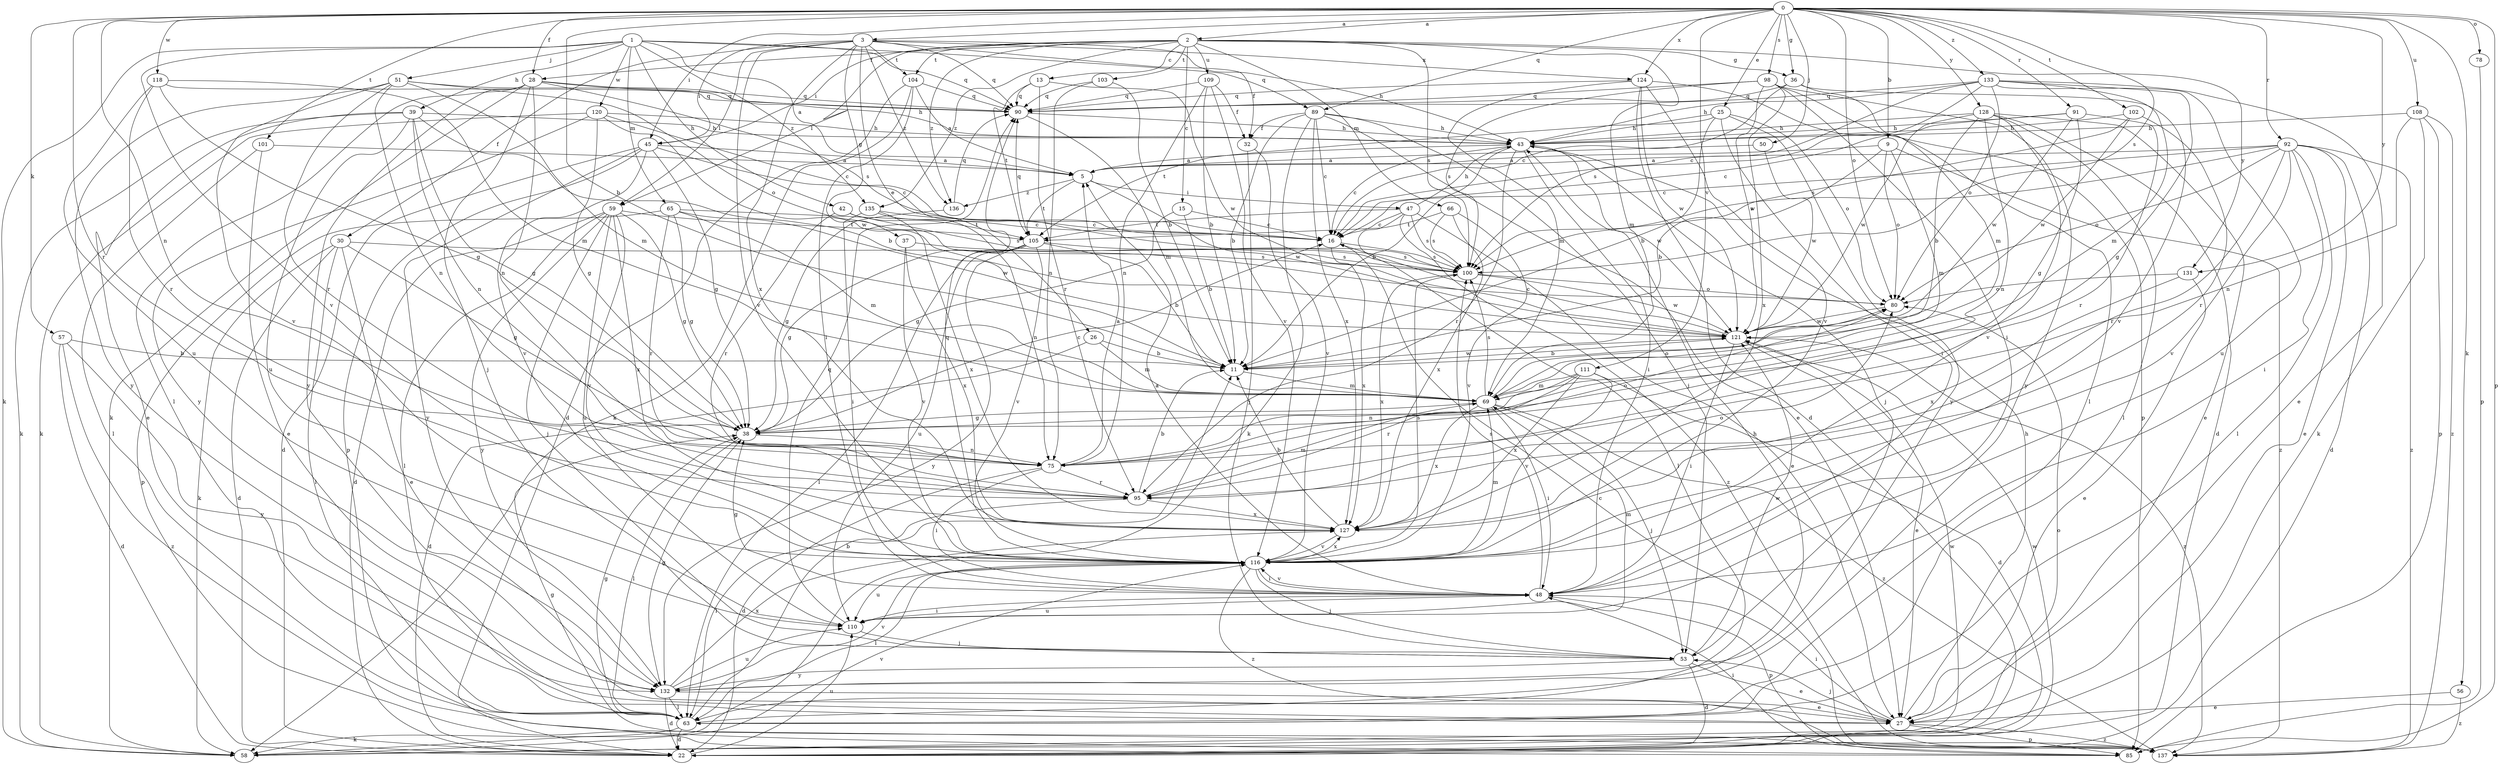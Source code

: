 strict digraph  {
0;
1;
2;
3;
5;
9;
11;
13;
15;
16;
22;
25;
26;
27;
28;
30;
32;
36;
37;
38;
39;
42;
43;
45;
47;
48;
50;
51;
53;
56;
57;
58;
59;
63;
65;
66;
69;
75;
78;
80;
85;
89;
90;
91;
92;
95;
98;
100;
101;
102;
103;
104;
105;
108;
109;
110;
111;
116;
118;
120;
121;
124;
127;
128;
131;
132;
133;
135;
136;
137;
0 -> 2  [label=a];
0 -> 3  [label=a];
0 -> 9  [label=b];
0 -> 11  [label=b];
0 -> 25  [label=e];
0 -> 28  [label=f];
0 -> 36  [label=g];
0 -> 45  [label=i];
0 -> 50  [label=j];
0 -> 56  [label=k];
0 -> 57  [label=k];
0 -> 75  [label=n];
0 -> 78  [label=o];
0 -> 80  [label=o];
0 -> 85  [label=p];
0 -> 89  [label=q];
0 -> 91  [label=r];
0 -> 92  [label=r];
0 -> 95  [label=r];
0 -> 98  [label=s];
0 -> 100  [label=s];
0 -> 101  [label=t];
0 -> 102  [label=t];
0 -> 108  [label=u];
0 -> 111  [label=v];
0 -> 118  [label=w];
0 -> 124  [label=x];
0 -> 128  [label=y];
0 -> 131  [label=y];
0 -> 133  [label=z];
1 -> 5  [label=a];
1 -> 39  [label=h];
1 -> 42  [label=h];
1 -> 51  [label=j];
1 -> 58  [label=k];
1 -> 65  [label=m];
1 -> 89  [label=q];
1 -> 90  [label=q];
1 -> 116  [label=v];
1 -> 120  [label=w];
1 -> 135  [label=z];
2 -> 13  [label=c];
2 -> 15  [label=c];
2 -> 28  [label=f];
2 -> 36  [label=g];
2 -> 45  [label=i];
2 -> 59  [label=l];
2 -> 66  [label=m];
2 -> 69  [label=m];
2 -> 100  [label=s];
2 -> 103  [label=t];
2 -> 104  [label=t];
2 -> 109  [label=u];
2 -> 131  [label=y];
2 -> 135  [label=z];
2 -> 136  [label=z];
3 -> 26  [label=e];
3 -> 30  [label=f];
3 -> 32  [label=f];
3 -> 37  [label=g];
3 -> 43  [label=h];
3 -> 45  [label=i];
3 -> 59  [label=l];
3 -> 90  [label=q];
3 -> 104  [label=t];
3 -> 116  [label=v];
3 -> 124  [label=x];
3 -> 127  [label=x];
3 -> 136  [label=z];
5 -> 47  [label=i];
5 -> 105  [label=t];
5 -> 121  [label=w];
5 -> 136  [label=z];
9 -> 5  [label=a];
9 -> 11  [label=b];
9 -> 69  [label=m];
9 -> 80  [label=o];
9 -> 137  [label=z];
11 -> 69  [label=m];
11 -> 121  [label=w];
13 -> 90  [label=q];
13 -> 95  [label=r];
13 -> 105  [label=t];
13 -> 121  [label=w];
15 -> 11  [label=b];
15 -> 16  [label=c];
15 -> 38  [label=g];
16 -> 100  [label=s];
16 -> 127  [label=x];
22 -> 110  [label=u];
22 -> 121  [label=w];
25 -> 11  [label=b];
25 -> 43  [label=h];
25 -> 48  [label=i];
25 -> 80  [label=o];
25 -> 105  [label=t];
25 -> 132  [label=y];
26 -> 11  [label=b];
26 -> 22  [label=d];
26 -> 69  [label=m];
27 -> 43  [label=h];
27 -> 48  [label=i];
27 -> 53  [label=j];
27 -> 85  [label=p];
27 -> 137  [label=z];
28 -> 43  [label=h];
28 -> 53  [label=j];
28 -> 58  [label=k];
28 -> 63  [label=l];
28 -> 75  [label=n];
28 -> 90  [label=q];
28 -> 100  [label=s];
28 -> 132  [label=y];
30 -> 22  [label=d];
30 -> 27  [label=e];
30 -> 38  [label=g];
30 -> 58  [label=k];
30 -> 63  [label=l];
30 -> 100  [label=s];
32 -> 53  [label=j];
32 -> 116  [label=v];
36 -> 16  [label=c];
36 -> 69  [label=m];
36 -> 90  [label=q];
36 -> 116  [label=v];
37 -> 100  [label=s];
37 -> 116  [label=v];
37 -> 127  [label=x];
38 -> 16  [label=c];
38 -> 63  [label=l];
38 -> 75  [label=n];
39 -> 11  [label=b];
39 -> 27  [label=e];
39 -> 38  [label=g];
39 -> 43  [label=h];
39 -> 58  [label=k];
39 -> 75  [label=n];
39 -> 110  [label=u];
42 -> 95  [label=r];
42 -> 100  [label=s];
42 -> 105  [label=t];
43 -> 5  [label=a];
43 -> 11  [label=b];
43 -> 16  [label=c];
43 -> 48  [label=i];
43 -> 53  [label=j];
43 -> 95  [label=r];
43 -> 121  [label=w];
45 -> 5  [label=a];
45 -> 16  [label=c];
45 -> 22  [label=d];
45 -> 38  [label=g];
45 -> 85  [label=p];
45 -> 116  [label=v];
45 -> 132  [label=y];
47 -> 16  [label=c];
47 -> 27  [label=e];
47 -> 43  [label=h];
47 -> 63  [label=l];
47 -> 100  [label=s];
47 -> 105  [label=t];
47 -> 137  [label=z];
48 -> 5  [label=a];
48 -> 38  [label=g];
48 -> 85  [label=p];
48 -> 100  [label=s];
48 -> 110  [label=u];
48 -> 116  [label=v];
50 -> 5  [label=a];
50 -> 121  [label=w];
51 -> 69  [label=m];
51 -> 75  [label=n];
51 -> 80  [label=o];
51 -> 90  [label=q];
51 -> 95  [label=r];
51 -> 116  [label=v];
51 -> 132  [label=y];
53 -> 22  [label=d];
53 -> 27  [label=e];
53 -> 121  [label=w];
53 -> 132  [label=y];
56 -> 27  [label=e];
56 -> 137  [label=z];
57 -> 11  [label=b];
57 -> 22  [label=d];
57 -> 132  [label=y];
57 -> 137  [label=z];
58 -> 80  [label=o];
58 -> 116  [label=v];
58 -> 121  [label=w];
59 -> 22  [label=d];
59 -> 38  [label=g];
59 -> 53  [label=j];
59 -> 63  [label=l];
59 -> 105  [label=t];
59 -> 110  [label=u];
59 -> 116  [label=v];
59 -> 127  [label=x];
59 -> 132  [label=y];
63 -> 11  [label=b];
63 -> 22  [label=d];
63 -> 38  [label=g];
63 -> 43  [label=h];
63 -> 58  [label=k];
65 -> 16  [label=c];
65 -> 38  [label=g];
65 -> 69  [label=m];
65 -> 85  [label=p];
65 -> 95  [label=r];
65 -> 121  [label=w];
66 -> 100  [label=s];
66 -> 105  [label=t];
66 -> 116  [label=v];
66 -> 127  [label=x];
69 -> 38  [label=g];
69 -> 48  [label=i];
69 -> 53  [label=j];
69 -> 80  [label=o];
69 -> 100  [label=s];
69 -> 127  [label=x];
69 -> 137  [label=z];
75 -> 5  [label=a];
75 -> 22  [label=d];
75 -> 48  [label=i];
75 -> 80  [label=o];
75 -> 95  [label=r];
78 -> 85  [label=p];
80 -> 121  [label=w];
85 -> 48  [label=i];
89 -> 11  [label=b];
89 -> 16  [label=c];
89 -> 27  [label=e];
89 -> 32  [label=f];
89 -> 43  [label=h];
89 -> 53  [label=j];
89 -> 58  [label=k];
89 -> 127  [label=x];
90 -> 43  [label=h];
90 -> 69  [label=m];
91 -> 16  [label=c];
91 -> 38  [label=g];
91 -> 43  [label=h];
91 -> 95  [label=r];
91 -> 121  [label=w];
92 -> 5  [label=a];
92 -> 16  [label=c];
92 -> 22  [label=d];
92 -> 27  [label=e];
92 -> 48  [label=i];
92 -> 63  [label=l];
92 -> 80  [label=o];
92 -> 95  [label=r];
92 -> 100  [label=s];
92 -> 116  [label=v];
92 -> 137  [label=z];
95 -> 11  [label=b];
95 -> 63  [label=l];
95 -> 69  [label=m];
95 -> 127  [label=x];
98 -> 48  [label=i];
98 -> 63  [label=l];
98 -> 90  [label=q];
98 -> 100  [label=s];
98 -> 121  [label=w];
98 -> 127  [label=x];
98 -> 132  [label=y];
100 -> 80  [label=o];
100 -> 121  [label=w];
100 -> 127  [label=x];
101 -> 5  [label=a];
101 -> 27  [label=e];
101 -> 63  [label=l];
102 -> 43  [label=h];
102 -> 95  [label=r];
102 -> 100  [label=s];
102 -> 121  [label=w];
103 -> 11  [label=b];
103 -> 75  [label=n];
103 -> 90  [label=q];
104 -> 5  [label=a];
104 -> 22  [label=d];
104 -> 48  [label=i];
104 -> 58  [label=k];
104 -> 90  [label=q];
105 -> 11  [label=b];
105 -> 38  [label=g];
105 -> 63  [label=l];
105 -> 90  [label=q];
105 -> 100  [label=s];
105 -> 110  [label=u];
105 -> 116  [label=v];
105 -> 132  [label=y];
108 -> 43  [label=h];
108 -> 58  [label=k];
108 -> 75  [label=n];
108 -> 85  [label=p];
108 -> 137  [label=z];
109 -> 11  [label=b];
109 -> 32  [label=f];
109 -> 75  [label=n];
109 -> 90  [label=q];
109 -> 116  [label=v];
110 -> 48  [label=i];
110 -> 53  [label=j];
110 -> 69  [label=m];
110 -> 90  [label=q];
111 -> 22  [label=d];
111 -> 69  [label=m];
111 -> 75  [label=n];
111 -> 95  [label=r];
111 -> 116  [label=v];
111 -> 127  [label=x];
116 -> 48  [label=i];
116 -> 53  [label=j];
116 -> 63  [label=l];
116 -> 69  [label=m];
116 -> 90  [label=q];
116 -> 100  [label=s];
116 -> 110  [label=u];
116 -> 127  [label=x];
116 -> 137  [label=z];
118 -> 38  [label=g];
118 -> 69  [label=m];
118 -> 90  [label=q];
118 -> 95  [label=r];
118 -> 110  [label=u];
120 -> 16  [label=c];
120 -> 38  [label=g];
120 -> 43  [label=h];
120 -> 58  [label=k];
120 -> 121  [label=w];
120 -> 132  [label=y];
121 -> 11  [label=b];
121 -> 16  [label=c];
121 -> 27  [label=e];
121 -> 48  [label=i];
121 -> 137  [label=z];
124 -> 22  [label=d];
124 -> 69  [label=m];
124 -> 85  [label=p];
124 -> 90  [label=q];
124 -> 116  [label=v];
124 -> 121  [label=w];
127 -> 11  [label=b];
127 -> 80  [label=o];
127 -> 116  [label=v];
128 -> 11  [label=b];
128 -> 22  [label=d];
128 -> 27  [label=e];
128 -> 43  [label=h];
128 -> 63  [label=l];
128 -> 75  [label=n];
128 -> 116  [label=v];
128 -> 121  [label=w];
131 -> 27  [label=e];
131 -> 80  [label=o];
131 -> 127  [label=x];
132 -> 22  [label=d];
132 -> 27  [label=e];
132 -> 38  [label=g];
132 -> 63  [label=l];
132 -> 110  [label=u];
132 -> 116  [label=v];
132 -> 127  [label=x];
133 -> 16  [label=c];
133 -> 27  [label=e];
133 -> 38  [label=g];
133 -> 43  [label=h];
133 -> 69  [label=m];
133 -> 80  [label=o];
133 -> 90  [label=q];
133 -> 100  [label=s];
133 -> 110  [label=u];
135 -> 16  [label=c];
135 -> 48  [label=i];
135 -> 75  [label=n];
135 -> 127  [label=x];
136 -> 38  [label=g];
136 -> 90  [label=q];
137 -> 16  [label=c];
137 -> 38  [label=g];
}

